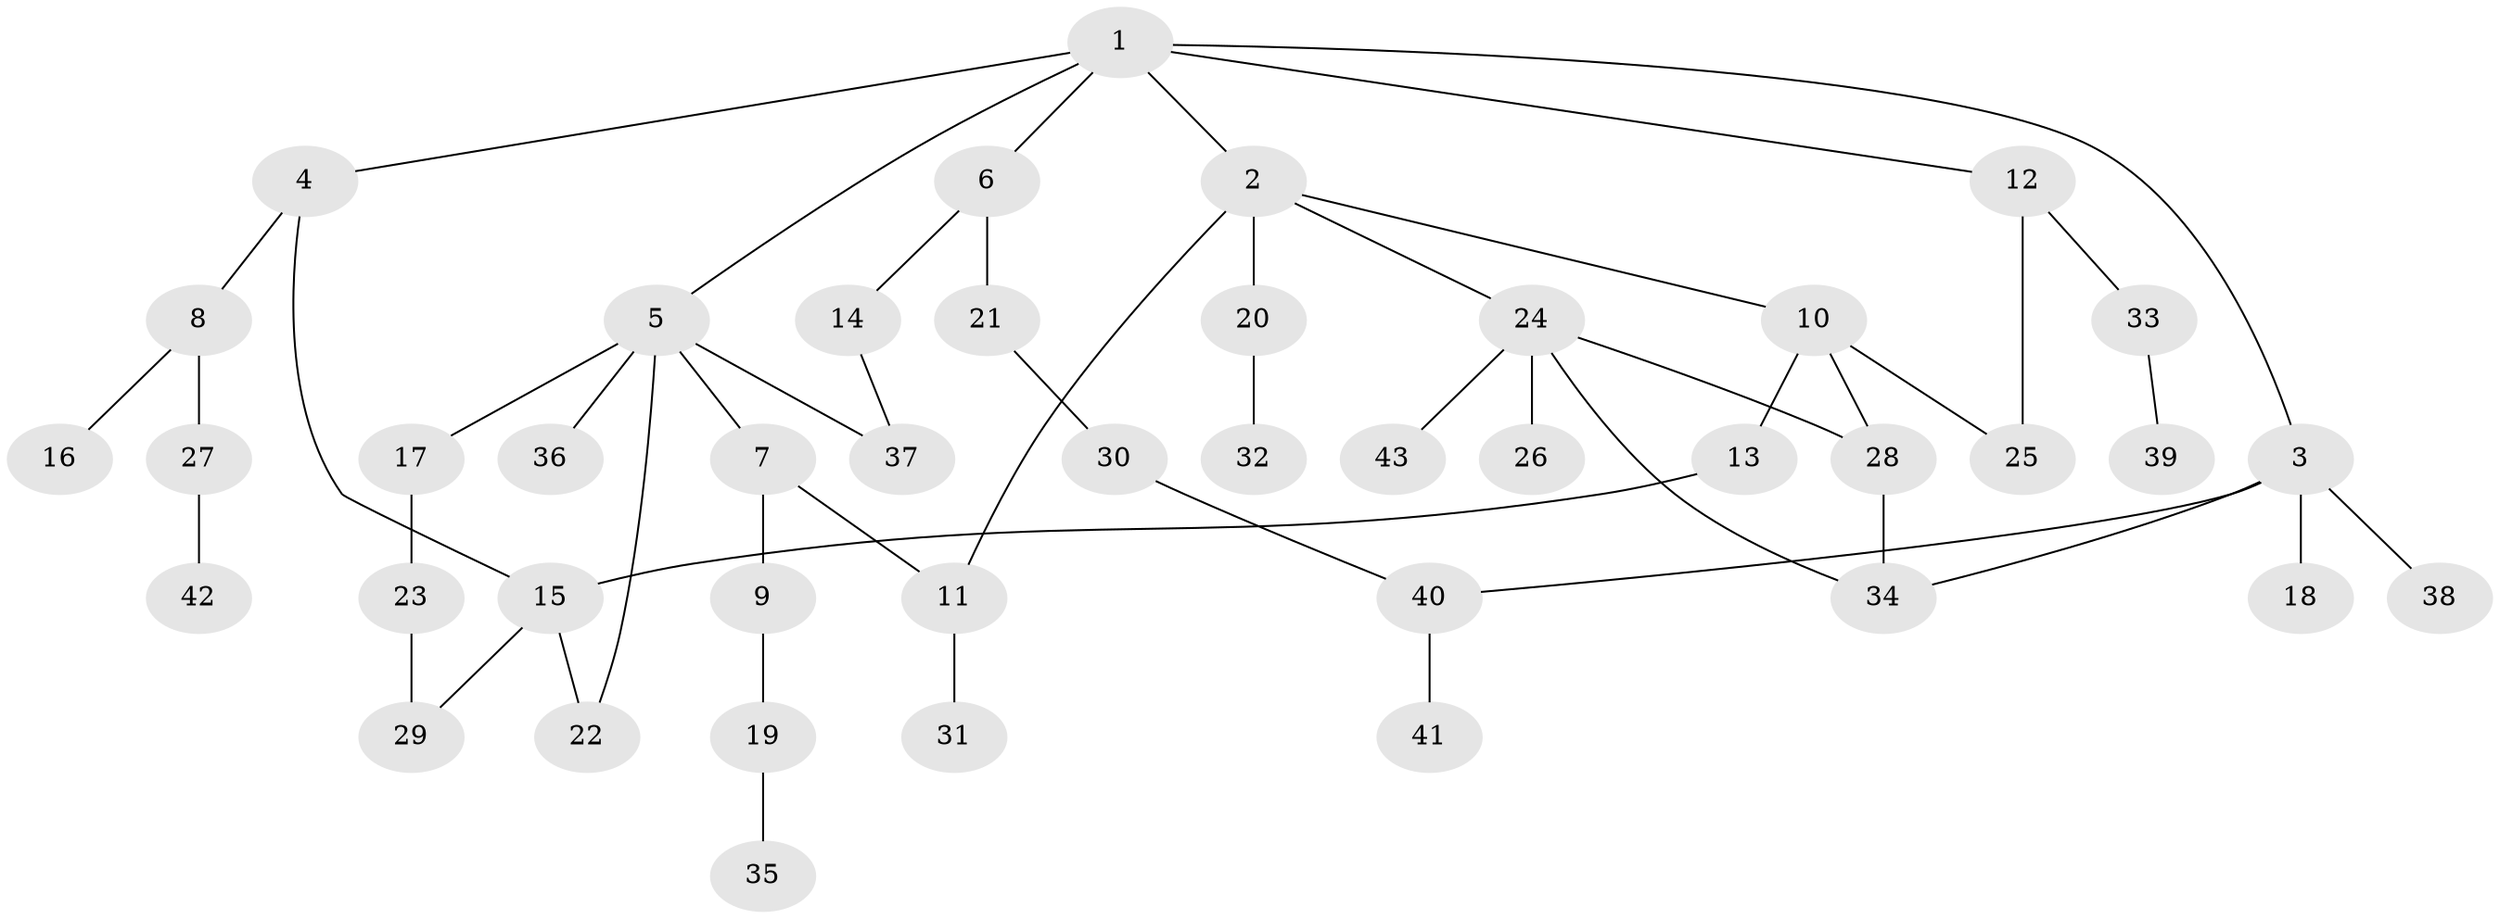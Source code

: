 // original degree distribution, {7: 0.014184397163120567, 6: 0.014184397163120567, 4: 0.09219858156028368, 5: 0.03546099290780142, 2: 0.3404255319148936, 3: 0.11347517730496454, 1: 0.3900709219858156}
// Generated by graph-tools (version 1.1) at 2025/48/03/04/25 22:48:50]
// undirected, 43 vertices, 52 edges
graph export_dot {
  node [color=gray90,style=filled];
  1;
  2;
  3;
  4;
  5;
  6;
  7;
  8;
  9;
  10;
  11;
  12;
  13;
  14;
  15;
  16;
  17;
  18;
  19;
  20;
  21;
  22;
  23;
  24;
  25;
  26;
  27;
  28;
  29;
  30;
  31;
  32;
  33;
  34;
  35;
  36;
  37;
  38;
  39;
  40;
  41;
  42;
  43;
  1 -- 2 [weight=1.0];
  1 -- 3 [weight=1.0];
  1 -- 4 [weight=1.0];
  1 -- 5 [weight=1.0];
  1 -- 6 [weight=1.0];
  1 -- 12 [weight=1.0];
  2 -- 10 [weight=1.0];
  2 -- 11 [weight=1.0];
  2 -- 20 [weight=1.0];
  2 -- 24 [weight=1.0];
  3 -- 18 [weight=4.0];
  3 -- 34 [weight=1.0];
  3 -- 38 [weight=1.0];
  3 -- 40 [weight=1.0];
  4 -- 8 [weight=1.0];
  4 -- 15 [weight=1.0];
  5 -- 7 [weight=1.0];
  5 -- 17 [weight=1.0];
  5 -- 22 [weight=1.0];
  5 -- 36 [weight=2.0];
  5 -- 37 [weight=1.0];
  6 -- 14 [weight=1.0];
  6 -- 21 [weight=1.0];
  7 -- 9 [weight=1.0];
  7 -- 11 [weight=1.0];
  8 -- 16 [weight=1.0];
  8 -- 27 [weight=1.0];
  9 -- 19 [weight=1.0];
  10 -- 13 [weight=1.0];
  10 -- 25 [weight=1.0];
  10 -- 28 [weight=1.0];
  11 -- 31 [weight=1.0];
  12 -- 25 [weight=1.0];
  12 -- 33 [weight=1.0];
  13 -- 15 [weight=1.0];
  14 -- 37 [weight=1.0];
  15 -- 22 [weight=1.0];
  15 -- 29 [weight=1.0];
  17 -- 23 [weight=1.0];
  19 -- 35 [weight=3.0];
  20 -- 32 [weight=1.0];
  21 -- 30 [weight=1.0];
  23 -- 29 [weight=1.0];
  24 -- 26 [weight=1.0];
  24 -- 28 [weight=1.0];
  24 -- 34 [weight=1.0];
  24 -- 43 [weight=1.0];
  27 -- 42 [weight=1.0];
  28 -- 34 [weight=1.0];
  30 -- 40 [weight=1.0];
  33 -- 39 [weight=1.0];
  40 -- 41 [weight=2.0];
}
